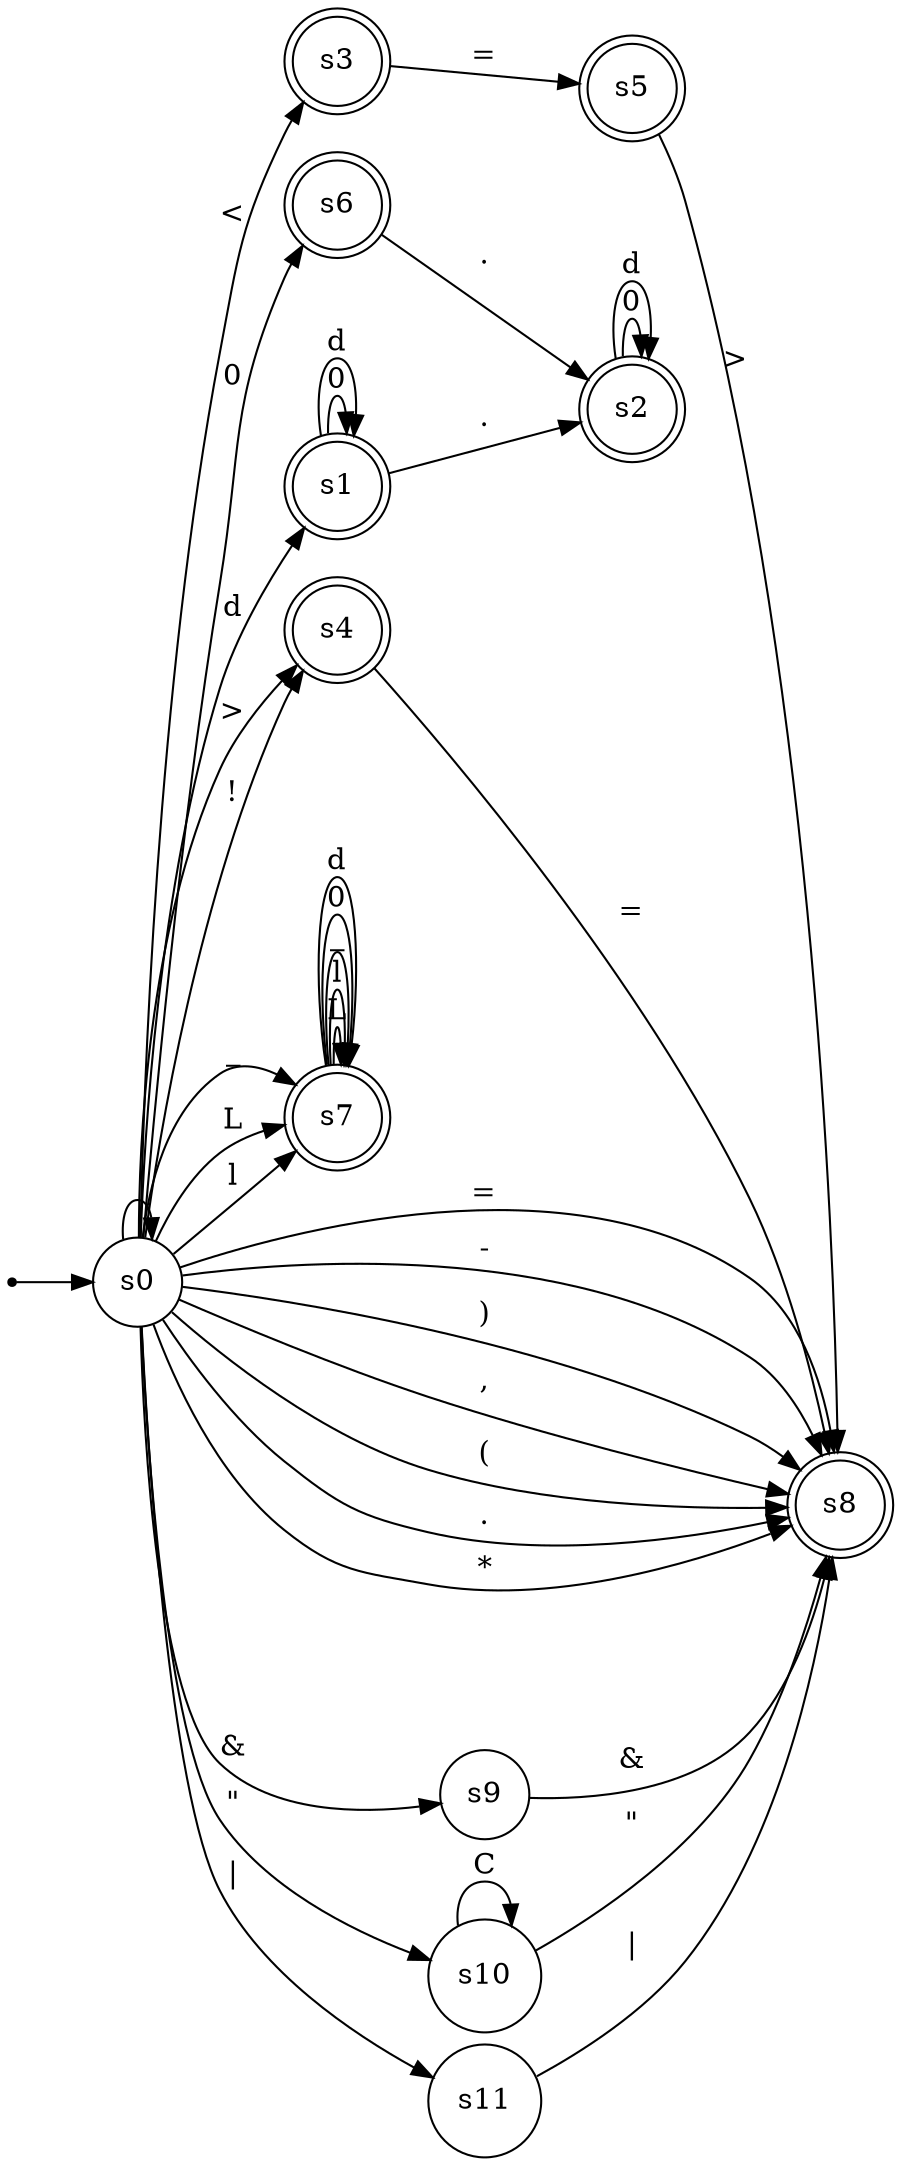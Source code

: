 digraph DFA {
rankdir=LR
root=s1
start [shape=point]
start->s0
s0 [shape=circle]
s1 [shape=doublecircle]
s2 [shape=doublecircle]
s3 [shape=doublecircle]
s4 [shape=doublecircle]
s5 [shape=doublecircle]
s6 [shape=doublecircle]
s7 [shape=doublecircle]
s8 [shape=doublecircle]
s9 [shape=circle]
s10 [shape=circle]
s11 [shape=circle]
s0->s3 [label="<"]
s0->s0 [label=" "]
s0->s11 [label="|"]
s0->s7 [label="_"]
s0->s7 [label="L"]
s0->s7 [label="l"]
s0->s6 [label="0"]
s0->s8 [label="="]
s0->s8 [label="-"]
s0->s8 [label=")"]
s0->s8 [label=","]
s0->s8 [label="("]
s0->s8 [label="."]
s0->s8 [label="*"]
s0->s4 [label="!"]
s0->s4 [label=">"]
s0->s9 [label="&"]
s0->s10 [label="\""]
s0->s1 [label="d"]
s3->s5 [label="="]
s11->s8 [label="|"]
s7->s7 [label="L"]
s7->s7 [label="l"]
s7->s7 [label="_"]
s7->s7 [label="0"]
s7->s7 [label="d"]
s6->s2 [label="."]
s4->s8 [label="="]
s9->s8 [label="&"]
s10->s10 [label="C"]
s10->s8 [label="\""]
s1->s1 [label="0"]
s1->s1 [label="d"]
s1->s2 [label="."]
s5->s8 [label=">"]
s2->s2 [label="0"]
s2->s2 [label="d"]
}